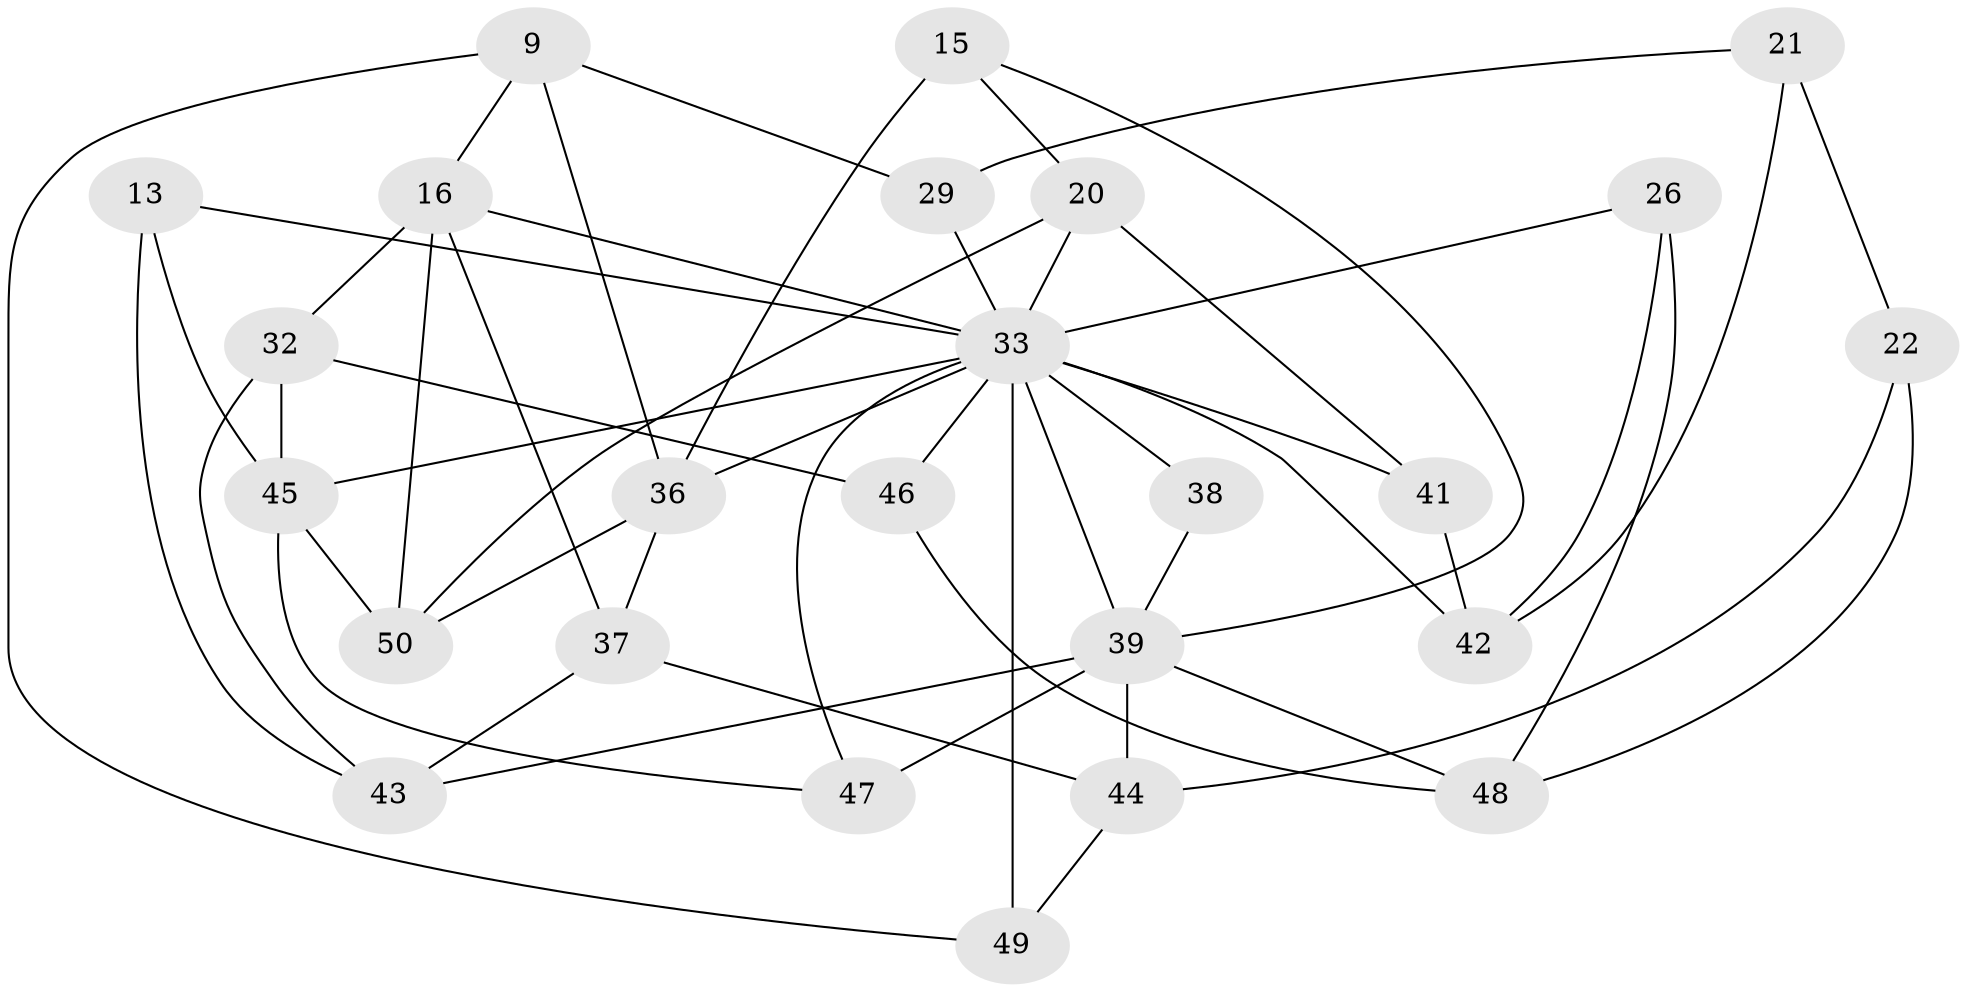 // original degree distribution, {4: 1.0}
// Generated by graph-tools (version 1.1) at 2025/58/03/09/25 04:58:22]
// undirected, 25 vertices, 52 edges
graph export_dot {
graph [start="1"]
  node [color=gray90,style=filled];
  9;
  13;
  15;
  16 [super="+5"];
  20;
  21 [super="+1"];
  22;
  26;
  29;
  32 [super="+25"];
  33 [super="+30+28"];
  36 [super="+12"];
  37;
  38;
  39 [super="+10+35"];
  41;
  42 [super="+23"];
  43 [super="+6"];
  44 [super="+31"];
  45 [super="+14+11"];
  46;
  47;
  48;
  49 [super="+4"];
  50 [super="+40"];
  9 -- 49;
  9 -- 36;
  9 -- 29;
  9 -- 16;
  13 -- 45;
  13 -- 43 [weight=2];
  13 -- 33;
  15 -- 36 [weight=2];
  15 -- 20;
  15 -- 39;
  16 -- 50 [weight=2];
  16 -- 37;
  16 -- 32;
  16 -- 33;
  20 -- 41;
  20 -- 50;
  20 -- 33;
  21 -- 22 [weight=2];
  21 -- 29 [weight=2];
  21 -- 42 [weight=2];
  22 -- 48;
  22 -- 44;
  26 -- 42 [weight=2];
  26 -- 48;
  26 -- 33;
  29 -- 33;
  32 -- 46 [weight=2];
  32 -- 43;
  32 -- 45 [weight=2];
  33 -- 47;
  33 -- 42 [weight=2];
  33 -- 36;
  33 -- 38;
  33 -- 39 [weight=2];
  33 -- 45 [weight=2];
  33 -- 46;
  33 -- 49 [weight=4];
  33 -- 41;
  36 -- 37;
  36 -- 50;
  37 -- 43;
  37 -- 44;
  38 -- 39 [weight=3];
  39 -- 47 [weight=2];
  39 -- 43 [weight=2];
  39 -- 44 [weight=3];
  39 -- 48;
  41 -- 42 [weight=2];
  44 -- 49;
  45 -- 50 [weight=2];
  45 -- 47;
  46 -- 48;
}

